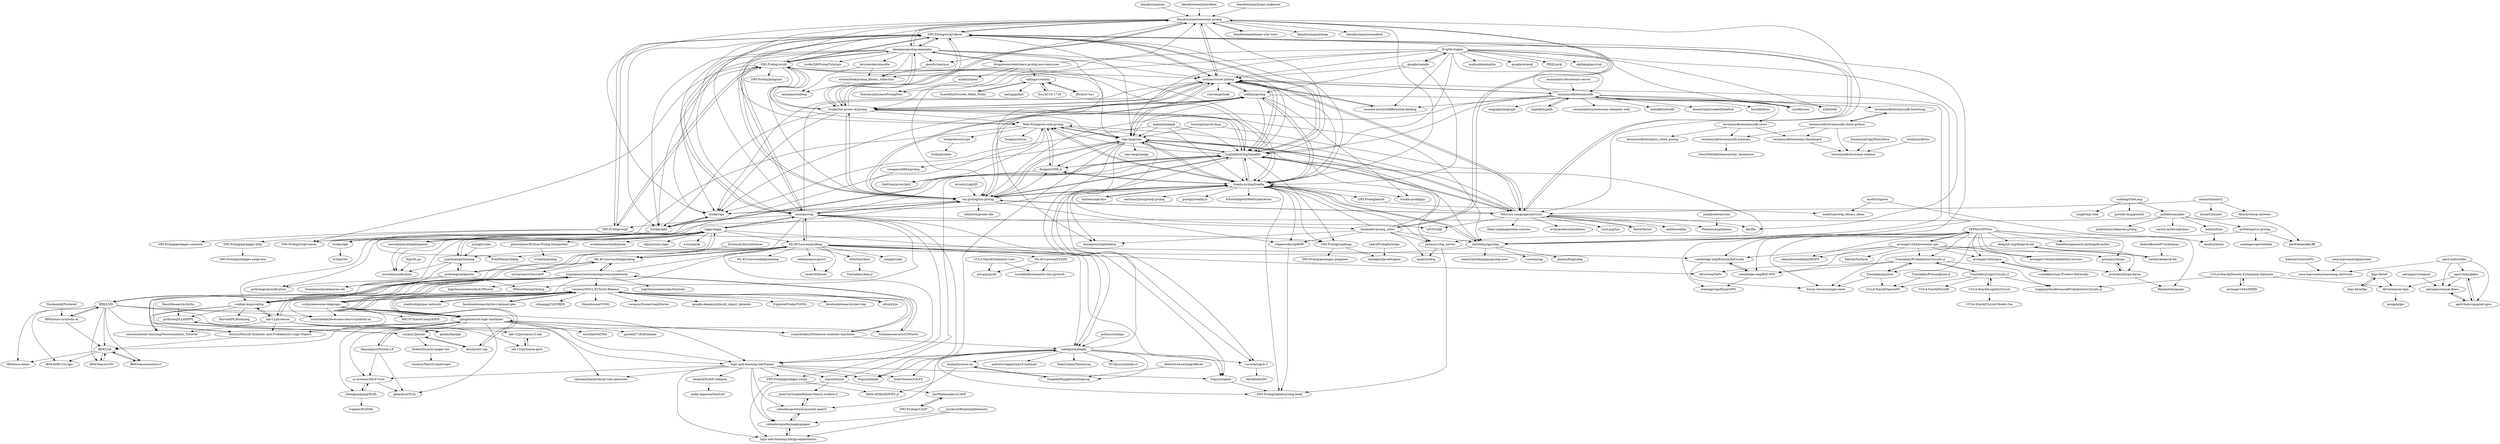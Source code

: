 digraph G {
"klaudiosinani/ao" -> "klaudiosinani/awesome-prolog" ["e"=1]
"jondgoodwin/cone" -> "PlasmaLang/plasma" ["e"=1]
"SWI-Prolog/swipl-devel" -> "SWI-Prolog/swish"
"SWI-Prolog/swipl-devel" -> "mthom/scryer-prolog"
"SWI-Prolog/swipl-devel" -> "SWI-Prolog/swipl"
"SWI-Prolog/swipl-devel" -> "triska/the-power-of-prolog"
"SWI-Prolog/swipl-devel" -> "LogtalkDotOrg/logtalk3"
"SWI-Prolog/swipl-devel" -> "ciao-lang/ciao"
"SWI-Prolog/swipl-devel" -> "triska/clpfd"
"SWI-Prolog/swipl-devel" -> "klaudiosinani/awesome-prolog"
"SWI-Prolog/swipl-devel" -> "tau-prolog/tau-prolog"
"SWI-Prolog/swipl-devel" -> "yuce/pyswip"
"SWI-Prolog/swipl-devel" -> "trealla-prolog/trealla"
"SWI-Prolog/swipl-devel" -> "Mercury-Language/mercury"
"SWI-Prolog/swipl-devel" -> "didoudiaz/gprolog"
"SWI-Prolog/swipl-devel" -> "triska/clpz"
"SWI-Prolog/swipl-devel" -> "Anniepoo/prolog-examples"
"terminusdb/terminusdb" -> "mthom/scryer-prolog"
"terminusdb/terminusdb" -> "oxigraph/oxigraph" ["e"=1]
"terminusdb/terminusdb" -> "terminusdb/terminusdb-store"
"terminusdb/terminusdb" -> "typedb/typedb" ["e"=1]
"terminusdb/terminusdb" -> "cozodb/cozo" ["e"=1]
"terminusdb/terminusdb" -> "semantalytics/awesome-semantic-web" ["e"=1]
"terminusdb/terminusdb" -> "xtdb/xtdb" ["e"=1]
"terminusdb/terminusdb" -> "SWI-Prolog/swipl-devel"
"terminusdb/terminusdb" -> "indradb/indradb" ["e"=1]
"terminusdb/terminusdb" -> "tau-prolog/tau-prolog"
"terminusdb/terminusdb" -> "vmware-archive/differential-datalog" ["e"=1]
"terminusdb/terminusdb" -> "AtomGraph/LinkedDataHub" ["e"=1]
"terminusdb/terminusdb" -> "terminusdb/terminusdb-bootstrap"
"terminusdb/terminusdb" -> "LogtalkDotOrg/logtalk3"
"terminusdb/terminusdb" -> "kuzudb/kuzu" ["e"=1]
"ellisk42/ec" -> "vacancy/NSCL-PyTorch-Release" ["e"=1]
"photonlines/Python-Prolog-Interpreter" -> "triska/lisprolog"
"tau-prolog/tau-prolog" -> "trealla-prolog/trealla"
"tau-prolog/tau-prolog" -> "mthom/scryer-prolog"
"tau-prolog/tau-prolog" -> "LogtalkDotOrg/logtalk3"
"tau-prolog/tau-prolog" -> "triska/the-power-of-prolog"
"tau-prolog/tau-prolog" -> "ciao-lang/ciao"
"tau-prolog/tau-prolog" -> "Web-Prolog/swi-web-prolog"
"tau-prolog/tau-prolog" -> "fnogatz/CHR.js"
"tau-prolog/tau-prolog" -> "ichiban/prolog"
"tau-prolog/tau-prolog" -> "SWI-Prolog/swipl-devel"
"tau-prolog/tau-prolog" -> "Mercury-Language/mercury"
"tau-prolog/tau-prolog" -> "yuce/pyswip"
"tau-prolog/tau-prolog" -> "toblotron/praxis-ide"
"tau-prolog/tau-prolog" -> "triska/clpz"
"tau-prolog/tau-prolog" -> "ridgeworks/clpBNR"
"vscosta/yap-6.3" -> "davidenitti/DC"
"factor/factor" -> "Mercury-Language/mercury" ["e"=1]
"logictensornetworks/logictensornetworks" -> "tommasocarraro/LTNtorch"
"logictensornetworks/logictensornetworks" -> "ML-KULeuven/deepproblog"
"logictensornetworks/logictensornetworks" -> "logictensornetworks/tutorials"
"logictensornetworks/logictensornetworks" -> "ccclyu/awesome-deeplogic"
"logictensornetworks/logictensornetworks" -> "google/neural-logic-machines"
"logictensornetworks/logictensornetworks" -> "lab-v2/pyreason"
"logictensornetworks/logictensornetworks" -> "traincheckai/awesome-neuro-symbolic-ai"
"logictensornetworks/logictensornetworks" -> "vacancy/NSCL-PyTorch-Release"
"logictensornetworks/logictensornetworks" -> "logictensornetworks/LTNtorch"
"logictensornetworks/logictensornetworks" -> "neurosymbolic-learning/Neurosymbolic_Tutorial"
"logictensornetworks/logictensornetworks" -> "IBM/LNN"
"logictensornetworks/logictensornetworks" -> "ML-KULeuven/problog"
"crazydonkey200/neural-symbolic-machines" -> "vacancy/NSCL-PyTorch-Release" ["e"=1]
"crazydonkey200/neural-symbolic-machines" -> "google/neural-logic-machines" ["e"=1]
"crazydonkey200/neural-symbolic-machines" -> "metagol/metagol" ["e"=1]
"vmware-archive/differential-datalog" -> "mthom/scryer-prolog" ["e"=1]
"vacancy/NSCL-PyTorch-Release" -> "kexinyi/ns-vqa" ["e"=1]
"vacancy/NSCL-PyTorch-Release" -> "google/neural-logic-machines"
"vacancy/NSCL-PyTorch-Release" -> "vacancy/Jacinle"
"vacancy/NSCL-PyTorch-Release" -> "ccclyu/awesome-deeplogic"
"vacancy/NSCL-PyTorch-Release" -> "stanfordnlp/mac-network" ["e"=1]
"vacancy/NSCL-PyTorch-Release" -> "crazydonkey200/neural-symbolic-machines" ["e"=1]
"vacancy/NSCL-PyTorch-Release" -> "facebookresearch/clevr-dataset-gen" ["e"=1]
"vacancy/NSCL-PyTorch-Release" -> "chuangg/CLEVRER" ["e"=1]
"vacancy/NSCL-PyTorch-Release" -> "Glaciohound/VCML"
"vacancy/NSCL-PyTorch-Release" -> "vacancy/SceneGraphParser" ["e"=1]
"vacancy/NSCL-PyTorch-Release" -> "google-deepmind/multi_object_datasets" ["e"=1]
"vacancy/NSCL-PyTorch-Release" -> "ExplorerFreda/VGNSL"
"vacancy/NSCL-PyTorch-Release" -> "facebookresearch/clevr-iep" ["e"=1]
"vacancy/NSCL-PyTorch-Release" -> "ellisk42/ec" ["e"=1]
"vacancy/NSCL-PyTorch-Release" -> "scallop-lang/scallop"
"jruizgit/rules" -> "pcarbonn/pyDatalog" ["e"=1]
"yuce/pyswip" -> "logic-and-learning-lab/Popper"
"yuce/pyswip" -> "MNoorFawi/pytholog"
"yuce/pyswip" -> "logpy/logpy"
"yuce/pyswip" -> "SWI-Prolog/swipl-devel"
"yuce/pyswip" -> "metagol/metagol"
"yuce/pyswip" -> "tau-prolog/tau-prolog"
"yuce/pyswip" -> "friguzzi/aleph"
"yuce/pyswip" -> "ML-KULeuven/problog"
"yuce/pyswip" -> "SWI-Prolog/packages-swipy"
"yuce/pyswip" -> "LogtalkDotOrg/logtalk3"
"yuce/pyswip" -> "mthom/scryer-prolog"
"yuce/pyswip" -> "klaudiosinani/awesome-prolog"
"yuce/pyswip" -> "SWI-Prolog/swish"
"yuce/pyswip" -> "SWI-Prolog/swipl"
"yuce/pyswip" -> "dtonhofer/prolog_notes"
"mcsoto/LogicJS" -> "tau-prolog/tau-prolog" ["e"=1]
"stassa/louise" -> "JanWielemaker/sCASP"
"stassa/louise" -> "JeanChristopheRohner/theory-toolbox-2"
"stassa/louise" -> "celinehocquette/magicpopper"
"SWI-Prolog/swipl" -> "SWI-Prolog/swipl-devel"
"SWI-Prolog/swipl" -> "SWI-Prolog/swish"
"SWI-Prolog/swipl" -> "SWI-Prolog/packages-http"
"SWI-Prolog/swipl" -> "SWI-Prolog/packages-semweb"
"SWI-Prolog/swipl" -> "SWI-Prolog/roadmap"
"stanfordnlp/mac-network" -> "vacancy/NSCL-PyTorch-Release" ["e"=1]
"mrocklin/multipledispatch" -> "mrocklin/unification" ["e"=1]
"mrocklin/multipledispatch" -> "logpy/logpy" ["e"=1]
"klaudiosinani/moviebox" -> "klaudiosinani/awesome-prolog" ["e"=1]
"pythological/kanren" -> "pythological/unification"
"pythological/kanren" -> "logpy/logpy"
"pythological/kanren" -> "brandonwillard/kanren-old"
"pythological/kanren" -> "pcarbonn/pyDatalog"
"pythological/kanren" -> "MNoorFawi/pytholog"
"gooofy/zamia-ai" -> "wouterbeek/prolog_library_collection"
"klaudiosinani/awesome-prolog" -> "triska/the-power-of-prolog"
"klaudiosinani/awesome-prolog" -> "gooofy/zamia-ai"
"klaudiosinani/awesome-prolog" -> "dtonhofer/prolog_notes"
"klaudiosinani/awesome-prolog" -> "triska/clpz"
"klaudiosinani/awesome-prolog" -> "mthom/scryer-prolog"
"klaudiosinani/awesome-prolog" -> "Anniepoo/prolog-examples"
"klaudiosinani/awesome-prolog" -> "klaudiosinani/hyper-star-wars" ["e"=1]
"klaudiosinani/awesome-prolog" -> "trealla-prolog/trealla"
"klaudiosinani/awesome-prolog" -> "SWI-Prolog/swipl-devel"
"klaudiosinani/awesome-prolog" -> "Web-Prolog/swi-web-prolog"
"klaudiosinani/awesome-prolog" -> "LogtalkDotOrg/logtalk3"
"klaudiosinani/awesome-prolog" -> "klaudiosinani/mheap" ["e"=1]
"klaudiosinani/awesome-prolog" -> "Mercury-Language/mercury"
"klaudiosinani/awesome-prolog" -> "klaudiosinani/oceandock" ["e"=1]
"kexinyi/ns-vqa" -> "vacancy/NSCL-PyTorch-Release" ["e"=1]
"kexinyi/ns-vqa" -> "vacancy/Jacinle" ["e"=1]
"ML-KULeuven/problog" -> "ML-KULeuven/deepproblog"
"ML-KULeuven/problog" -> "ML-KULeuven/PySDD"
"ML-KULeuven/problog" -> "sebdumancic/pylo2"
"ML-KULeuven/problog" -> "neuppl/rsdd"
"ML-KULeuven/problog" -> "SHoltzen/dice"
"ML-KULeuven/problog" -> "AlCorreia/GeFs"
"ML-KULeuven/problog" -> "logic-and-learning-lab/Popper"
"ML-KULeuven/problog" -> "friguzzi/cplint"
"ML-KULeuven/problog" -> "yuce/pyswip"
"ML-KULeuven/problog" -> "scallop-lang/scallop"
"ML-KULeuven/problog" -> "metagol/metagol"
"ML-KULeuven/problog" -> "laudv/bitboost"
"ML-KULeuven/problog" -> "ML-KULeuven/deepstochlog"
"ML-KULeuven/problog" -> "cambridge-mlg/EinsumNetworks"
"ML-KULeuven/problog" -> "pcarbonn/pyDatalog"
"SPFlow/SPFlow" -> "arranger1044/awesome-spn"
"SPFlow/SPFlow" -> "cambridge-mlg/RAT-SPN"
"SPFlow/SPFlow" -> "cambridge-mlg/EinsumNetworks"
"SPFlow/SPFlow" -> "pronobis/libspn"
"SPFlow/SPFlow" -> "pronobis/libspn-keras"
"SPFlow/SPFlow" -> "braun-steven/simple-einet"
"SPFlow/SPFlow" -> "alejandromolinaml/MSPN"
"SPFlow/SPFlow" -> "deeprob-org/deeprob-kit"
"SPFlow/SPFlow" -> "RenatoGeh/gospn"
"SPFlow/SPFlow" -> "Tractables/ProbabilisticCircuits.jl"
"SPFlow/SPFlow" -> "DataManagementLab/deepdb-public" ["e"=1]
"SPFlow/SPFlow" -> "ermongroup/HyperSPN"
"SPFlow/SPFlow" -> "Tractables/pyjuice"
"SPFlow/SPFlow" -> "arranger1044/spyn"
"SPFlow/SPFlow" -> "arranger1044/probabilistic-circuits"
"hakank/hakank" -> "triska/clpz" ["e"=1]
"hakank/hakank" -> "LogtalkDotOrg/logtalk3" ["e"=1]
"hakank/hakank" -> "trealla-prolog/trealla" ["e"=1]
"hakank/hakank" -> "ciao-lang/ciao" ["e"=1]
"arthwang/vsc-prolog" -> "jamesnvc/lsp_server"
"arthwang/vsc-prolog" -> "sandogeorge/webtalk"
"arthwang/vsc-prolog" -> "JanWielemaker/ffi"
"ridgeworks/clpBNR" -> "SWI-Prolog/tabled-prolog-book"
"jamesnvc/lsp_server" -> "mndrix/edcg"
"jamesnvc/lsp_server" -> "SWI-Prolog/tabled-prolog-book"
"google/neural-logic-machines" -> "vacancy/NSCL-PyTorch-Release"
"google/neural-logic-machines" -> "ZhengyaoJiang/NLRL"
"google/neural-logic-machines" -> "ai-systems/DILP-Core"
"google/neural-logic-machines" -> "fanyangxyz/Neural-LP" ["e"=1]
"google/neural-logic-machines" -> "IBM/LOA"
"google/neural-logic-machines" -> "vacancy/Jacinle"
"google/neural-logic-machines" -> "crazydonkey200/neural-symbolic-machines" ["e"=1]
"google/neural-logic-machines" -> "claireaoi/hierarchical-rule-induction"
"google/neural-logic-machines" -> "logic-and-learning-lab/Popper"
"google/neural-logic-machines" -> "gblackout/NLIL"
"google/neural-logic-machines" -> "locuslab/SATNet" ["e"=1]
"google/neural-logic-machines" -> "guicho271828/latplan" ["e"=1]
"google/neural-logic-machines" -> "logictensornetworks/logictensornetworks"
"ai-systems/DILP-Core" -> "ZhengyaoJiang/NLRL"
"ai-systems/DILP-Core" -> "gblackout/NLIL"
"ZhengyaoJiang/NLRL" -> "ai-systems/DILP-Core"
"ZhengyaoJiang/NLRL" -> "ivegner/PyDSRL"
"eyereasoner/eye" -> "trealla-prolog/trealla" ["e"=1]
"sasagawa888/nprolog" -> "FredMesnard/lptp"
"fanyangxyz/Neural-LP" -> "gblackout/NLIL" ["e"=1]
"fanyangxyz/Neural-LP" -> "ai-systems/DILP-Core" ["e"=1]
"fanyangxyz/Neural-LP" -> "google/neural-logic-machines" ["e"=1]
"vacancy/Jacinle" -> "vacancy/NSCL-PyTorch-Release"
"vacancy/Jacinle" -> "kexinyi/ns-vqa" ["e"=1]
"vacancy/Jacinle" -> "KiddoZhu/auto-paper-list"
"terminusdb/terminusdb-store" -> "terminusdb/terminus_store_prolog"
"terminusdb/terminusdb-store" -> "terminusdb/terminusdb-tutorials"
"terminusdb/terminusdb-store" -> "terminusdb/terminus-dashboard"
"cambridge-mlg/RAT-SPN" -> "cambridge-mlg/EinsumNetworks"
"cambridge-mlg/RAT-SPN" -> "ermongroup/HyperSPN"
"SWI-Prolog/packages-http" -> "SWI-Prolog/packages-swipl-win"
"frcs/4C16-1718" -> "nating/cs-exams"
"Web-Prolog/swi-web-prolog" -> "fnogatz/CHR.js"
"Web-Prolog/swi-web-prolog" -> "thetrime/proscript2"
"Web-Prolog/swi-web-prolog" -> "SWI-Prolog/swipl-wasm"
"Web-Prolog/swi-web-prolog" -> "trealla-prolog/trealla"
"Web-Prolog/swi-web-prolog" -> "jamesnvc/lsp_server"
"Web-Prolog/swi-web-prolog" -> "triska/letswicrypt"
"Web-Prolog/swi-web-prolog" -> "fnogatz/swivm"
"Web-Prolog/swi-web-prolog" -> "ciao-lang/ciao"
"ML-KULeuven/PySDD" -> "lucadiliello/semantic-loss-pytorch"
"ML-KULeuven/PySDD" -> "art-ai/pypsdd"
"UCLA-StarAI/Semantic-Loss" -> "lucadiliello/semantic-loss-pytorch"
"UCLA-StarAI/Semantic-Loss" -> "art-ai/pypsdd"
"UCLA-StarAI/LogisticCircuit" -> "Tractables/LogicCircuits.jl"
"UCLA-StarAI/LogisticCircuit" -> "UCLA-StarAI/Circuit-Model-Zoo"
"SWI-Prolog/bench" -> "mndrix/prolog_library_ideas"
"terminusdb/terminus-dashboard" -> "terminusdb/terminus-schema"
"sftcd/cs7ns1" -> "nating/cs-exams"
"ccclyu/awesome-deeplogic" -> "vacancy/NSCL-PyTorch-Release"
"ccclyu/awesome-deeplogic" -> "logictensornetworks/logictensornetworks"
"ccclyu/awesome-deeplogic" -> "traincheckai/awesome-neuro-symbolic-ai"
"ccclyu/awesome-deeplogic" -> "thuwzy/Neural-Symbolic-and-Probabilistic-Logic-Papers"
"ccclyu/awesome-deeplogic" -> "google/neural-logic-machines"
"ccclyu/awesome-deeplogic" -> "HKUST-KnowComp/ASER" ["e"=1]
"atomicdata-dev/atomic-server" -> "terminusdb/terminusdb" ["e"=1]
"sebdumancic/pylo2" -> "laudv/bitboost"
"dtonhofer/prolog_notes" -> "trealla-prolog/trealla"
"dtonhofer/prolog_notes" -> "ridgeworks/clpBNR"
"dtonhofer/prolog_notes" -> "jamesnvc/lsp_server"
"dtonhofer/prolog_notes" -> "klaudiosinani/awesome-prolog"
"dtonhofer/prolog_notes" -> "didoudiaz/gprolog"
"dtonhofer/prolog_notes" -> "Anniepoo/swiplwebtut"
"dtonhofer/prolog_notes" -> "LogtalkDotOrg/logtalk3"
"dtonhofer/prolog_notes" -> "mndrix/edcg"
"vseledkin/Sum-Product-Networks" -> "arranger1044/spyn"
"joschout/RelationalDatasets" -> "logic-and-learning-lab/ilp-experiments"
"joschout/RelationalDatasets" -> "celinehocquette/magicpopper"
"trealla-prolog/trealla" -> "didoudiaz/gprolog"
"trealla-prolog/trealla" -> "ridgeworks/clpBNR"
"trealla-prolog/trealla" -> "aarroyoc/postgresql-prolog"
"trealla-prolog/trealla" -> "SWI-Prolog/bench"
"trealla-prolog/trealla" -> "fnogatz/CHR.js"
"trealla-prolog/trealla" -> "trealla-prolog/trealla"
"trealla-prolog/trealla" -> "SWI-Prolog/tabled-prolog-book"
"trealla-prolog/trealla" -> "eyereasoner/eye" ["e"=1]
"trealla-prolog/trealla" -> "SWI-Prolog/roadmap"
"friguzzi/cplint" -> "SWI-Prolog/tabled-prolog-book"
"mozart/mozart2" -> "mozart/mozart"
"mozart/mozart2" -> "Mercury-Language/mercury"
"mozart/mozart2" -> "Altech/ctmcp-answers"
"mndrix/spawn" -> "mndrix/miser"
"mndrix/spawn" -> "mndrix/prolog_library_ideas"
"SWI-Prolog/swish" -> "SWI-Prolog/swipl-devel"
"SWI-Prolog/swish" -> "Anniepoo/prolog-examples"
"SWI-Prolog/swish" -> "SWI-Prolog/swipl"
"SWI-Prolog/swish" -> "triska/clpfd"
"SWI-Prolog/swish" -> "ciao-lang/ciao"
"SWI-Prolog/swish" -> "LogtalkDotOrg/logtalk3"
"SWI-Prolog/swish" -> "SWI-Prolog/swipl-wasm"
"SWI-Prolog/swish" -> "triska/the-power-of-prolog"
"SWI-Prolog/swish" -> "SWI-Prolog/pengines"
"SWI-Prolog/swish" -> "mthom/scryer-prolog"
"SWI-Prolog/swish" -> "Web-Prolog/swi-web-prolog"
"SWI-Prolog/swish" -> "yuce/pyswip"
"SWI-Prolog/swish" -> "klaudiosinani/awesome-prolog"
"SWI-Prolog/swish" -> "trealla-prolog/trealla"
"SWI-Prolog/swish" -> "tau-prolog/tau-prolog"
"haldai/Jurassic.pl" -> "StephenMuggleton/DeepLog"
"haldai/Jurassic.pl" -> "Herb-AI/HerbSWIPL.jl"
"SHoltzen/dice" -> "Tractables/Alea.jl"
"IBM/commonsense-rl" -> "IBM/LOA" ["e"=1]
"pronobis/libspn-keras" -> "pronobis/libspn"
"pronobis/libspn-keras" -> "RenatoGeh/gospn"
"terminusdb/terminusdb-bootstrap" -> "terminusdb/terminusdb-client-python"
"terminusdb/terminusdb-client-python" -> "terminusdb/terminus-schema"
"terminusdb/terminusdb-client-python" -> "terminusdb/terminus-dashboard"
"terminusdb/terminusdb-client-python" -> "terminusdb/terminusdb-tutorials"
"terminusdb/terminusdb-client-python" -> "terminusdb/terminusdb-bootstrap"
"Tractables/LogicCircuits.jl" -> "Tractables/ProbabilisticCircuits.jl"
"Tractables/LogicCircuits.jl" -> "UCLA-StarAI/SparsePC"
"Tractables/LogicCircuits.jl" -> "UCLA-StarAI/LogisticCircuit"
"Tractables/LogicCircuits.jl" -> "trappmartin/AdvancedProbabilisticCircuits.jl"
"Tractables/LogicCircuits.jl" -> "UCLA-StarAI/Forclift"
"terminusdb/terminusdb-tutorials" -> "GavinMendelGleason/why_terminusx"
"triska/clpb" -> "triska/rits"
"cambridge-mlg/EinsumNetworks" -> "braun-steven/simple-einet"
"cambridge-mlg/EinsumNetworks" -> "cambridge-mlg/RAT-SPN"
"LearnPrologNow/lpn" -> "Anniepoo/JavaPengine"
"Tractables/ProbabilisticCircuits.jl" -> "Tractables/LogicCircuits.jl"
"Tractables/ProbabilisticCircuits.jl" -> "Tractables/pyjuice"
"Tractables/ProbabilisticCircuits.jl" -> "cambridge-mlg/RAT-SPN"
"Tractables/ProbabilisticCircuits.jl" -> "trappmartin/AdvancedProbabilisticCircuits.jl"
"Tractables/ProbabilisticCircuits.jl" -> "AlCorreia/GeFs"
"mrkkrp/lpnes" -> "tboronczyk/LearnPrologNow"
"loreloc/deeprob-kit" -> "deeprob-org/deeprob-kit"
"KiddoZhu/auto-paper-list" -> "vacancy/NaiveCompGraph"
"NucleoidAI/Nucleoid" -> "IBM/neuro-symbolic-ai" ["e"=1]
"ichiban/prolog" -> "trealla-prolog/trealla"
"ichiban/prolog" -> "tau-prolog/tau-prolog"
"ichiban/prolog" -> "mthom/scryer-prolog"
"ichiban/prolog" -> "triska/the-power-of-prolog"
"ichiban/prolog" -> "trealla-prolog/go"
"ichiban/prolog" -> "LogtalkDotOrg/logtalk3"
"ichiban/prolog" -> "didoudiaz/gprolog"
"ichiban/prolog" -> "triska/clpz"
"ichiban/prolog" -> "ciao-lang/ciao"
"logic-and-learning-lab/Popper" -> "metagol/metagol"
"logic-and-learning-lab/Popper" -> "friguzzi/aleph"
"logic-and-learning-lab/Popper" -> "celinehocquette/magicpopper"
"logic-and-learning-lab/Popper" -> "logic-and-learning-lab/ilp-experiments"
"logic-and-learning-lab/Popper" -> "stassa/louise"
"logic-and-learning-lab/Popper" -> "SWI-Prolog/packages-swipy"
"logic-and-learning-lab/Popper" -> "celinehocquette/numsynth-aaai23"
"logic-and-learning-lab/Popper" -> "JoseCSantos/GILPS"
"logic-and-learning-lab/Popper" -> "ilaspltd/ILASP-releases"
"logic-and-learning-lab/Popper" -> "friguzzi/cplint"
"logic-and-learning-lab/Popper" -> "ai-systems/DILP-Core"
"logic-and-learning-lab/Popper" -> "claireaoi/hierarchical-rule-induction"
"EvgSkv/logica" -> "mthom/scryer-prolog"
"EvgSkv/logica" -> "vmware-archive/differential-datalog" ["e"=1]
"EvgSkv/logica" -> "google/mangle" ["e"=1]
"EvgSkv/logica" -> "malloydata/malloy" ["e"=1]
"EvgSkv/logica" -> "cozodb/cozo" ["e"=1]
"EvgSkv/logica" -> "tau-prolog/tau-prolog"
"EvgSkv/logica" -> "LogtalkDotOrg/logtalk3"
"EvgSkv/logica" -> "google/zetasql" ["e"=1]
"EvgSkv/logica" -> "ciao-lang/ciao"
"EvgSkv/logica" -> "xtdb/xtdb" ["e"=1]
"EvgSkv/logica" -> "terminusdb/terminusdb"
"EvgSkv/logica" -> "PRQL/prql" ["e"=1]
"EvgSkv/logica" -> "flix/flix" ["e"=1]
"EvgSkv/logica" -> "ekzhang/percival" ["e"=1]
"EvgSkv/logica" -> "triska/the-power-of-prolog"
"fnogatz/CHR.js" -> "thetrime/proscript2"
"fnogatz/CHR.js" -> "Web-Prolog/swi-web-prolog"
"fnogatz/CHR.js" -> "trealla-prolog/trealla"
"arranger1044/spyn" -> "vseledkin/Sum-Product-Networks"
"thuwzy/Neural-Symbolic-and-Probabilistic-Logic-Papers" -> "IBM/LOA"
"didoudiaz/gprolog" -> "trealla-prolog/trealla"
"didoudiaz/gprolog" -> "vscosta/yap"
"didoudiaz/gprolog" -> "FredMesnard/lptp"
"didoudiaz/gprolog" -> "ptarau/binprolog"
"didoudiaz/gprolog" -> "emacstheviking/gnuprolog-json"
"JanWielemaker/sCASP" -> "SWI-Prolog/sCASP"
"JeanChristopheRohner/theory-toolbox-2" -> "celinehocquette/numsynth-aaai23"
"ML-KULeuven/deepproblog" -> "ML-KULeuven/problog"
"ML-KULeuven/deepproblog" -> "scallop-lang/scallop"
"ML-KULeuven/deepproblog" -> "logictensornetworks/logictensornetworks"
"ML-KULeuven/deepproblog" -> "azreasoners/NeurASP"
"IBM/LOA" -> "IBM/TensorLNN"
"IBM/LOA" -> "IBM/commonsense-rl" ["e"=1]
"IBM/LOA" -> "IBM/nesa-demo"
"IBM/LOA" -> "IBM/AMR-CSLogic"
"adrianjav/rotograd" -> "adrianjav/causal-flows" ["e"=1]
"ilaspltd/ILASP-releases" -> "spike-imperial/FastLAS"
"EmmanuelOga/NeonTetra" -> "terminusdb/terminus-schema"
"terminusdb/tus" -> "terminusdb/terminus-schema"
"ciao-lang/ciao" -> "LogtalkDotOrg/logtalk3"
"ciao-lang/ciao" -> "trealla-prolog/trealla"
"ciao-lang/ciao" -> "fnogatz/CHR.js"
"ciao-lang/ciao" -> "didoudiaz/gprolog"
"ciao-lang/ciao" -> "Web-Prolog/swi-web-prolog"
"ciao-lang/ciao" -> "sasagawa888/nprolog"
"ciao-lang/ciao" -> "LPCIC/elpi" ["e"=1]
"ciao-lang/ciao" -> "friguzzi/cplint"
"ciao-lang/ciao" -> "Mercury-Language/mercury"
"ciao-lang/ciao" -> "tau-prolog/tau-prolog"
"ciao-lang/ciao" -> "vscosta/yap-6.3"
"ciao-lang/ciao" -> "ciao-lang/ciaopp"
"ciao-lang/ciao" -> "mthom/scryer-prolog"
"ciao-lang/ciao" -> "SWI-Prolog/tabled-prolog-book"
"triska/clpfd" -> "triska/clpz"
"triska/clpfd" -> "SWI-Prolog/swipl-wasm"
"triska/clpfd" -> "LogtalkDotOrg/logtalk3"
"triska/clpfd" -> "triska/clpb"
"IBM/LNN" -> "IBM/neuro-symbolic-ai"
"IBM/LNN" -> "IBM/LOA"
"IBM/LNN" -> "logic-and-learning-lab/Popper"
"IBM/LNN" -> "traincheckai/awesome-neuro-symbolic-ai"
"IBM/LNN" -> "thuwzy/Neural-Symbolic-and-Probabilistic-Logic-Papers"
"IBM/LNN" -> "google/neural-logic-machines"
"IBM/LNN" -> "IBM/nesa-demo"
"IBM/LNN" -> "IBM/AMR-CSLogic"
"IBM/LNN" -> "IBM/TensorLNN"
"IBM/LNN" -> "IBM/commonsense-rl" ["e"=1]
"IBM/LNN" -> "logictensornetworks/logictensornetworks"
"jarble/transpiler" -> "mndrix/func"
"jarble/transpiler" -> "JanWielemaker/ffi"
"jarble/transpiler" -> "mndrix/microkanren-prolog"
"jarble/transpiler" -> "SWI-Prolog/swipl-wasm"
"jarble/transpiler" -> "arthwang/vsc-prolog"
"jarble/transpiler" -> "soywiz-archive/jtransc" ["e"=1]
"pcarbonn/pyDatalog" -> "pythological/kanren"
"pcarbonn/pyDatalog" -> "brandonwillard/kanren-old"
"pcarbonn/pyDatalog" -> "logpy/logpy"
"pcarbonn/pyDatalog" -> "mrocklin/unification"
"metagol/metagol" -> "logic-and-learning-lab/Popper"
"metagol/metagol" -> "friguzzi/aleph"
"metagol/metagol" -> "haldai/Jurassic.pl"
"metagol/metagol" -> "andrewcropper/mlj18-metaopt"
"metagol/metagol" -> "friguzzi/cplint"
"metagol/metagol" -> "JoseCSantos/GILPS"
"metagol/metagol" -> "trealla-prolog/trealla"
"metagol/metagol" -> "TeamCohen/TensorLog" ["e"=1]
"metagol/metagol" -> "celinehocquette/numsynth-aaai23"
"metagol/metagol" -> "vscosta/yap-6.3"
"metagol/metagol" -> "StephenMuggleton/DeepLog"
"metagol/metagol" -> "921kiyo/symbolic-rl"
"dragonwasrobot/learn-prolog-now-exercises" -> "mrkkrp/lpnes"
"dragonwasrobot/learn-prolog-now-exercises" -> "Anniepoo/prolog-examples"
"dragonwasrobot/learn-prolog-now-exercises" -> "tboronczyk/LearnPrologNow"
"dragonwasrobot/learn-prolog-now-exercises" -> "nating/cs-exams"
"dragonwasrobot/learn-prolog-now-exercises" -> "klaudiosinani/awesome-prolog"
"dragonwasrobot/learn-prolog-now-exercises" -> "wouterbeek/prolog_library_collection"
"tommasocarraro/LTNtorch" -> "logictensornetworks/logictensornetworks"
"AbductiveLearning/ABLkit" -> "StephenMuggleton/DeepLog" ["e"=1]
"deeprob-org/deeprob-kit" -> "loreloc/deeprob-kit"
"deeprob-org/deeprob-kit" -> "braun-steven/simple-einet"
"pronobis/libspn" -> "pronobis/libspn-keras"
"arranger1044/DEBD" -> "UCLA-StarAI/Density-Estimation-Datasets"
"IBM/neuro-symbolic-ai" -> "IBM/LOA"
"IBM/neuro-symbolic-ai" -> "IBM/LNN"
"SWI-Prolog/roadmap" -> "SWI-Prolog/packages-pengines"
"SWI-Prolog/roadmap" -> "Anniepoo/JavaPengine"
"logic-and-learning-lab/ilp-experiments" -> "celinehocquette/magicpopper"
"Scarlehh/Discrete_Math_Notes" -> "nating/cs-exams"
"IBM/TensorLNN" -> "IBM/LOA"
"Tractables/PressedJuice.jl" -> "UCLA-StarAI/SparsePC"
"cozodb/cozo" -> "terminusdb/terminusdb" ["e"=1]
"scallop-lang/scallop" -> "ML-KULeuven/deepproblog"
"scallop-lang/scallop" -> "lab-v2/pyreason"
"scallop-lang/scallop" -> "HarvardPL/formulog" ["e"=1]
"scallop-lang/scallop" -> "probcomp/LLaMPPL"
"scallop-lang/scallop" -> "thuwzy/Neural-Symbolic-and-Probabilistic-Logic-Papers"
"scallop-lang/scallop" -> "neurosymbolic-learning/Neurosymbolic_Tutorial"
"LogtalkDotOrg/logtalk3" -> "ciao-lang/ciao"
"LogtalkDotOrg/logtalk3" -> "trealla-prolog/trealla"
"LogtalkDotOrg/logtalk3" -> "didoudiaz/gprolog"
"LogtalkDotOrg/logtalk3" -> "tau-prolog/tau-prolog"
"LogtalkDotOrg/logtalk3" -> "SWI-Prolog/swipl-devel"
"LogtalkDotOrg/logtalk3" -> "SWI-Prolog/roadmap"
"LogtalkDotOrg/logtalk3" -> "mthom/scryer-prolog"
"LogtalkDotOrg/logtalk3" -> "triska/clpfd"
"LogtalkDotOrg/logtalk3" -> "vscosta/yap-6.3"
"LogtalkDotOrg/logtalk3" -> "Web-Prolog/swi-web-prolog"
"LogtalkDotOrg/logtalk3" -> "Mercury-Language/mercury"
"LogtalkDotOrg/logtalk3" -> "fnogatz/CHR.js"
"LogtalkDotOrg/logtalk3" -> "triska/the-power-of-prolog"
"LogtalkDotOrg/logtalk3" -> "stassa/louise"
"triska/clpz" -> "triska/clpfd"
"triska/clpz" -> "trealla-prolog/trealla"
"triska/clpz" -> "triska/clpb"
"ExtensityAI/symbolicai" -> "ML-KULeuven/deepproblog" ["e"=1]
"potassco/clingo" -> "metagol/metagol" ["e"=1]
"google/mangle" -> "EvgSkv/logica" ["e"=1]
"google/mangle" -> "mthom/scryer-prolog" ["e"=1]
"google/mangle" -> "ichiban/prolog" ["e"=1]
"google/mangle" -> "trealla-prolog/trealla" ["e"=1]
"trealla-prolog/trealla" -> "ciao-lang/ciao"
"trealla-prolog/trealla" -> "trealla-prolog/go"
"trealla-prolog/trealla" -> "LogtalkDotOrg/logtalk3"
"trealla-prolog/trealla" -> "guregu/trealla-js"
"trealla-prolog/trealla" -> "jamesnvc/lsp_server"
"trealla-prolog/trealla" -> "KNowledgeOnWebScale/retina"
"trealla-prolog/trealla" -> "Web-Prolog/swi-web-prolog"
"trealla-prolog/trealla" -> "tau-prolog/tau-prolog"
"trealla-prolog/trealla" -> "ichiban/prolog"
"trealla-prolog/trealla" -> "Anniepoo/swiplwebtut"
"lab-v2/pyreason" -> "lab-v2/pyreason-gym"
"lab-v2/pyreason" -> "scallop-lang/scallop"
"lab-v2/pyreason" -> "thuwzy/Neural-Symbolic-and-Probabilistic-Logic-Papers"
"lab-v2/pyreason" -> "lab-v2/pyreason-rl-sim"
"lab-v2/pyreason" -> "tommasocarraro/LTNtorch"
"lab-v2/pyreason" -> "neurosymbolic-learning/Neurosymbolic_Tutorial"
"lab-v2/pyreason" -> "logictensornetworks/logictensornetworks"
"ema-marconato/glancenet" -> "ema-marconato/reasoning-shortcuts"
"StephenMuggleton/DeepLog" -> "haldai/Jurassic.pl"
"celinehocquette/numsynth-aaai23" -> "JeanChristopheRohner/theory-toolbox-2"
"celinehocquette/numsynth-aaai23" -> "celinehocquette/magicpopper"
"BasisResearch/chirho" -> "probcomp/LLaMPPL" ["e"=1]
"triska/letswicrypt" -> "triska/proloxy"
"fnpy/fn.py" -> "mrocklin/unification" ["e"=1]
"AlCorreia/cm-tpm" -> "gengala/pic"
"bips-hb/arf" -> "AlCorreia/cm-tpm"
"bips-hb/arf" -> "bips-hb/arfpy"
"SWI-Prolog/sCASP" -> "JanWielemaker/sCASP"
"celinehocquette/magicpopper" -> "celinehocquette/numsynth-aaai23"
"celinehocquette/magicpopper" -> "logic-and-learning-lab/ilp-experiments"
"KareemYousrii/SPL" -> "ema-marconato/reasoning-shortcuts"
"Anniepoo/prolog-examples" -> "SWI-Prolog/swish"
"Anniepoo/prolog-examples" -> "triska/the-power-of-prolog"
"Anniepoo/prolog-examples" -> "dragonwasrobot/learn-prolog-now-exercises"
"Anniepoo/prolog-examples" -> "klaudiosinani/awesome-prolog"
"Anniepoo/prolog-examples" -> "jcoder58/PrologTutorials"
"Anniepoo/prolog-examples" -> "gooofy/zamia-ai"
"Anniepoo/prolog-examples" -> "LogtalkDotOrg/logtalk3"
"Anniepoo/prolog-examples" -> "wouterbeek/prolog_library_collection"
"Anniepoo/prolog-examples" -> "SWI-Prolog/swipl-devel"
"Anniepoo/prolog-examples" -> "mthom/scryer-prolog"
"Anniepoo/prolog-examples" -> "yuce/pyswip"
"Anniepoo/prolog-examples" -> "larsyencken/marelle"
"Anniepoo/prolog-examples" -> "triska/clpfd"
"Anniepoo/prolog-examples" -> "Anniepoo/swiplwebtut"
"Anniepoo/prolog-examples" -> "triska/clpz"
"typedb/typedb" -> "terminusdb/terminusdb" ["e"=1]
"arranger1044/awesome-spn" -> "SPFlow/SPFlow"
"arranger1044/awesome-spn" -> "arranger1044/spyn"
"arranger1044/awesome-spn" -> "cambridge-mlg/RAT-SPN"
"arranger1044/awesome-spn" -> "pronobis/libspn"
"arranger1044/awesome-spn" -> "arranger1044/probabilistic-circuits"
"arranger1044/awesome-spn" -> "alejandromolinaml/MSPN"
"arranger1044/awesome-spn" -> "pronobis/libspn-keras"
"arranger1044/awesome-spn" -> "cambridge-mlg/EinsumNetworks"
"arranger1044/awesome-spn" -> "Tractables/ProbabilisticCircuits.jl"
"arranger1044/awesome-spn" -> "KalraA/Tachyon"
"probcomp/LLaMPPL" -> "genlm/llamppl"
"genlm/llamppl" -> "probcomp/LLaMPPL"
"april-tools/cirkit" -> "adrianjav/causal-flows"
"april-tools/cirkit" -> "april-tools/gekcs"
"april-tools/cirkit" -> "april-tools/squared-npcs"
"april-tools/cirkit" -> "ema-marconato/reasoning-shortcuts"
"brownplt/pyret-lang" -> "Mercury-Language/mercury" ["e"=1]
"brownplt/pyret-lang" -> "ciao-lang/ciao" ["e"=1]
"lab-v2/pyreason-gym" -> "lab-v2/pyreason-rl-sim"
"lab-v2/pyreason-rl-sim" -> "lab-v2/pyreason-gym"
"Tractables/pyjuice" -> "Tractables/ProbabilisticCircuits.jl"
"Tractables/pyjuice" -> "braun-steven/simple-einet"
"Tractables/pyjuice" -> "UCLA-StarAI/SparsePC"
"april-tools/gekcs" -> "april-tools/squared-npcs"
"april-tools/gekcs" -> "AlCorreia/cm-tpm"
"april-tools/gekcs" -> "adrianjav/causal-flows"
"april-tools/squared-npcs" -> "april-tools/gekcs"
"april-tools/squared-npcs" -> "adrianjav/causal-flows"
"SWI-Prolog/packages-swipy" -> "logic-and-learning-lab/ilp-experiments"
"SWI-Prolog/packages-swipy" -> "Herb-AI/HerbSWIPL.jl"
"bips-hb/arfpy" -> "bips-hb/arf"
"mthom/scryer-prolog" -> "triska/the-power-of-prolog"
"mthom/scryer-prolog" -> "SWI-Prolog/swipl-devel"
"mthom/scryer-prolog" -> "tau-prolog/tau-prolog"
"mthom/scryer-prolog" -> "LogtalkDotOrg/logtalk3"
"mthom/scryer-prolog" -> "Mercury-Language/mercury"
"mthom/scryer-prolog" -> "trealla-prolog/trealla"
"mthom/scryer-prolog" -> "ciao-lang/ciao"
"mthom/scryer-prolog" -> "klaudiosinani/awesome-prolog"
"mthom/scryer-prolog" -> "vmware-archive/differential-datalog" ["e"=1]
"mthom/scryer-prolog" -> "rust-lang/chalk" ["e"=1]
"mthom/scryer-prolog" -> "ichiban/prolog"
"mthom/scryer-prolog" -> "terminusdb/terminusdb"
"mthom/scryer-prolog" -> "didoudiaz/gprolog"
"mthom/scryer-prolog" -> "triska/clpz"
"AndreaBasile97/Scholarpy" -> "loreloc/deeprob-kit"
"logpy/logpy" -> "pythological/kanren"
"logpy/logpy" -> "mrocklin/unification"
"logpy/logpy" -> "yuce/pyswip"
"logpy/logpy" -> "pcarbonn/pyDatalog"
"logpy/logpy" -> "ML-KULeuven/problog"
"logpy/logpy" -> "photonlines/Python-Prolog-Interpreter"
"logpy/logpy" -> "pythological/unification"
"logpy/logpy" -> "mrocklin/multipledispatch" ["e"=1]
"logpy/logpy" -> "brandonwillard/kanren-old"
"logpy/logpy" -> "tau-prolog/tau-prolog"
"logpy/logpy" -> "miniKanren/miniKanren" ["e"=1]
"logpy/logpy" -> "metagol/metagol"
"logpy/logpy" -> "clojure/core.logic" ["e"=1]
"logpy/logpy" -> "e-loue/pyke" ["e"=1]
"logpy/logpy" -> "scallop-lang/scallop"
"Mercury-Language/mercury" -> "ciao-lang/ciao"
"Mercury-Language/mercury" -> "mthom/scryer-prolog"
"Mercury-Language/mercury" -> "LogtalkDotOrg/logtalk3"
"Mercury-Language/mercury" -> "cedille/cedille" ["e"=1]
"Mercury-Language/mercury" -> "Shen-Language/shen-sources" ["e"=1]
"Mercury-Language/mercury" -> "tau-prolog/tau-prolog"
"Mercury-Language/mercury" -> "evincarofautumn/kitten" ["e"=1]
"Mercury-Language/mercury" -> "PlasmaLang/plasma"
"Mercury-Language/mercury" -> "factor/factor" ["e"=1]
"Mercury-Language/mercury" -> "LPCIC/elpi" ["e"=1]
"Mercury-Language/mercury" -> "LuxLang/lux" ["e"=1]
"Mercury-Language/mercury" -> "flix/flix" ["e"=1]
"Mercury-Language/mercury" -> "SWI-Prolog/swipl-devel"
"Mercury-Language/mercury" -> "Web-Prolog/swi-web-prolog"
"Mercury-Language/mercury" -> "trealla-prolog/trealla"
"UCLA-StarAI/Density-Estimation-Datasets" -> "arranger1044/DEBD"
"UCLA-StarAI/Density-Estimation-Datasets" -> "AlCorreia/cm-tpm"
"UCLA-StarAI/Density-Estimation-Datasets" -> "trappmartin/AdvancedProbabilisticCircuits.jl"
"nating/cs-exams" -> "nating/gitbot"
"nating/cs-exams" -> "sftcd/cs7ns1"
"nating/cs-exams" -> "Scarlehh/Discrete_Math_Notes"
"nating/cs-exams" -> "frcs/4C16-1718"
"mndrix/func" -> "mndrix/miser"
"adrianjav/causal-flows" -> "april-tools/squared-npcs"
"triska/the-power-of-prolog" -> "mthom/scryer-prolog"
"triska/the-power-of-prolog" -> "klaudiosinani/awesome-prolog"
"triska/the-power-of-prolog" -> "SWI-Prolog/swipl-devel"
"triska/the-power-of-prolog" -> "tau-prolog/tau-prolog"
"triska/the-power-of-prolog" -> "Anniepoo/prolog-examples"
"triska/the-power-of-prolog" -> "trealla-prolog/trealla"
"triska/the-power-of-prolog" -> "LogtalkDotOrg/logtalk3"
"triska/the-power-of-prolog" -> "triska/clpz"
"triska/the-power-of-prolog" -> "Web-Prolog/swi-web-prolog"
"triska/the-power-of-prolog" -> "SWI-Prolog/swish"
"triska/the-power-of-prolog" -> "triska/clpfd"
"triska/the-power-of-prolog" -> "ciao-lang/ciao"
"triska/the-power-of-prolog" -> "didoudiaz/gprolog"
"triska/the-power-of-prolog" -> "ichiban/prolog"
"onelang/OneLang" -> "pseudo-lang/pseudo" ["e"=1]
"onelang/OneLang" -> "jarble/transpiler"
"onelang/OneLang" -> "LingDong-/wax" ["e"=1]
"klaudiosinani/hyper-pokemon" -> "klaudiosinani/awesome-prolog" ["e"=1]
"facebookresearch/clevr-dataset-gen" -> "vacancy/NSCL-PyTorch-Release" ["e"=1]
"klaudiosinani/hyper-star-wars" -> "klaudiosinani/awesome-prolog" ["e"=1]
"wouterbeek/prolog_library_collection" -> "Anniepoo/weblog"
"larsyencken/marelle" -> "Anniepoo/weblog"
"larsyencken/marelle" -> "wouterbeek/prolog_library_collection"
"klaudiosinani/ao" ["l"="-14.524,-1.58", "c"=152]
"klaudiosinani/awesome-prolog" ["l"="-2.038,-41.451"]
"jondgoodwin/cone" ["l"="-22.558,-21.799", "c"=474]
"PlasmaLang/plasma" ["l"="-1.977,-41.362"]
"SWI-Prolog/swipl-devel" ["l"="-2.012,-41.453"]
"SWI-Prolog/swish" ["l"="-2.012,-41.471"]
"mthom/scryer-prolog" ["l"="-2.018,-41.423"]
"SWI-Prolog/swipl" ["l"="-2.001,-41.497"]
"triska/the-power-of-prolog" ["l"="-2.028,-41.44"]
"LogtalkDotOrg/logtalk3" ["l"="-2.003,-41.44"]
"ciao-lang/ciao" ["l"="-1.969,-41.44"]
"triska/clpfd" ["l"="-2.044,-41.474"]
"tau-prolog/tau-prolog" ["l"="-1.988,-41.444"]
"yuce/pyswip" ["l"="-1.937,-41.459"]
"trealla-prolog/trealla" ["l"="-1.981,-41.456"]
"Mercury-Language/mercury" ["l"="-1.991,-41.411"]
"didoudiaz/gprolog" ["l"="-1.974,-41.466"]
"triska/clpz" ["l"="-2.032,-41.463"]
"Anniepoo/prolog-examples" ["l"="-2.063,-41.454"]
"terminusdb/terminusdb" ["l"="-2.078,-41.399"]
"oxigraph/oxigraph" ["l"="-1.827,-42.013", "c"=456]
"terminusdb/terminusdb-store" ["l"="-2.18,-41.391"]
"typedb/typedb" ["l"="-19.535,-24.409", "c"=10]
"cozodb/cozo" ["l"="-24.01,-20.476", "c"=75]
"semantalytics/awesome-semantic-web" ["l"="-1.794,-42.028", "c"=456]
"xtdb/xtdb" ["l"="-23.958,-20.394", "c"=75]
"indradb/indradb" ["l"="-10.13,-6.219", "c"=5]
"vmware-archive/differential-datalog" ["l"="-0.624,15.167", "c"=729]
"AtomGraph/LinkedDataHub" ["l"="-1.777,-42.003", "c"=456]
"terminusdb/terminusdb-bootstrap" ["l"="-2.149,-41.378"]
"kuzudb/kuzu" ["l"="-0.549,14.879", "c"=729]
"ellisk42/ec" ["l"="53.736,29.653", "c"=547]
"vacancy/NSCL-PyTorch-Release" ["l"="-1.681,-41.473"]
"photonlines/Python-Prolog-Interpreter" ["l"="-1.851,-41.556"]
"triska/lisprolog" ["l"="-1.842,-41.59"]
"Web-Prolog/swi-web-prolog" ["l"="-1.988,-41.47"]
"fnogatz/CHR.js" ["l"="-1.963,-41.457"]
"ichiban/prolog" ["l"="-1.981,-41.426"]
"toblotron/praxis-ide" ["l"="-2.081,-41.479"]
"ridgeworks/clpBNR" ["l"="-1.969,-41.477"]
"vscosta/yap-6.3" ["l"="-1.93,-41.422"]
"davidenitti/DC" ["l"="-1.92,-41.398"]
"factor/factor" ["l"="-22.346,-21.63", "c"=474]
"logictensornetworks/logictensornetworks" ["l"="-1.729,-41.486"]
"tommasocarraro/LTNtorch" ["l"="-1.703,-41.51"]
"ML-KULeuven/deepproblog" ["l"="-1.776,-41.484"]
"logictensornetworks/tutorials" ["l"="-1.737,-41.507"]
"ccclyu/awesome-deeplogic" ["l"="-1.698,-41.485"]
"google/neural-logic-machines" ["l"="-1.722,-41.452"]
"lab-v2/pyreason" ["l"="-1.723,-41.519"]
"traincheckai/awesome-neuro-symbolic-ai" ["l"="-1.712,-41.473"]
"logictensornetworks/LTNtorch" ["l"="-1.688,-41.502"]
"neurosymbolic-learning/Neurosymbolic_Tutorial" ["l"="-1.745,-41.52"]
"IBM/LNN" ["l"="-1.75,-41.466"]
"ML-KULeuven/problog" ["l"="-1.811,-41.45"]
"crazydonkey200/neural-symbolic-machines" ["l"="37.594,-1.694", "c"=999]
"metagol/metagol" ["l"="-1.881,-41.439"]
"kexinyi/ns-vqa" ["l"="48.795,32.245", "c"=300]
"vacancy/Jacinle" ["l"="-1.664,-41.452"]
"stanfordnlp/mac-network" ["l"="48.755,32.171", "c"=300]
"facebookresearch/clevr-dataset-gen" ["l"="48.85,32.3", "c"=300]
"chuangg/CLEVRER" ["l"="48.829,32.273", "c"=300]
"Glaciohound/VCML" ["l"="-1.64,-41.473"]
"vacancy/SceneGraphParser" ["l"="47.549,32.07", "c"=1070]
"google-deepmind/multi_object_datasets" ["l"="48.923,32.434", "c"=300]
"ExplorerFreda/VGNSL" ["l"="-1.637,-41.493"]
"facebookresearch/clevr-iep" ["l"="23.499,14.834", "c"=728]
"scallop-lang/scallop" ["l"="-1.762,-41.504"]
"jruizgit/rules" ["l"="-0.915,-28.08", "c"=12]
"pcarbonn/pyDatalog" ["l"="-1.837,-41.496"]
"logic-and-learning-lab/Popper" ["l"="-1.834,-41.436"]
"MNoorFawi/pytholog" ["l"="-1.905,-41.502"]
"logpy/logpy" ["l"="-1.868,-41.49"]
"friguzzi/aleph" ["l"="-1.875,-41.454"]
"SWI-Prolog/packages-swipy" ["l"="-1.864,-41.434"]
"dtonhofer/prolog_notes" ["l"="-1.993,-41.482"]
"mcsoto/LogicJS" ["l"="23.172,-27.182", "c"=28]
"stassa/louise" ["l"="-1.895,-41.407"]
"JanWielemaker/sCASP" ["l"="-1.886,-41.371"]
"JeanChristopheRohner/theory-toolbox-2" ["l"="-1.868,-41.407"]
"celinehocquette/magicpopper" ["l"="-1.852,-41.408"]
"SWI-Prolog/packages-http" ["l"="-1.991,-41.536"]
"SWI-Prolog/packages-semweb" ["l"="-2.011,-41.531"]
"SWI-Prolog/roadmap" ["l"="-2.024,-41.493"]
"mrocklin/multipledispatch" ["l"="21.956,14.102", "c"=267]
"mrocklin/unification" ["l"="-1.832,-41.517"]
"klaudiosinani/moviebox" ["l"="-14.566,-1.69", "c"=152]
"pythological/kanren" ["l"="-1.866,-41.511"]
"pythological/unification" ["l"="-1.875,-41.526"]
"brandonwillard/kanren-old" ["l"="-1.848,-41.51"]
"gooofy/zamia-ai" ["l"="-2.099,-41.454"]
"wouterbeek/prolog_library_collection" ["l"="-2.124,-41.451"]
"klaudiosinani/hyper-star-wars" ["l"="-14.592,-1.688", "c"=152]
"klaudiosinani/mheap" ["l"="-14.591,-1.712", "c"=152]
"klaudiosinani/oceandock" ["l"="-14.595,-1.704", "c"=152]
"ML-KULeuven/PySDD" ["l"="-1.786,-41.396"]
"sebdumancic/pylo2" ["l"="-1.806,-41.473"]
"neuppl/rsdd" ["l"="-1.79,-41.44"]
"SHoltzen/dice" ["l"="-1.78,-41.418"]
"AlCorreia/GeFs" ["l"="-1.733,-41.388"]
"friguzzi/cplint" ["l"="-1.892,-41.451"]
"laudv/bitboost" ["l"="-1.791,-41.461"]
"ML-KULeuven/deepstochlog" ["l"="-1.803,-41.429"]
"cambridge-mlg/EinsumNetworks" ["l"="-1.679,-41.376"]
"SPFlow/SPFlow" ["l"="-1.628,-41.356"]
"arranger1044/awesome-spn" ["l"="-1.63,-41.34"]
"cambridge-mlg/RAT-SPN" ["l"="-1.659,-41.358"]
"pronobis/libspn" ["l"="-1.608,-41.345"]
"pronobis/libspn-keras" ["l"="-1.594,-41.348"]
"braun-steven/simple-einet" ["l"="-1.641,-41.372"]
"alejandromolinaml/MSPN" ["l"="-1.608,-41.357"]
"deeprob-org/deeprob-kit" ["l"="-1.606,-41.378"]
"RenatoGeh/gospn" ["l"="-1.59,-41.362"]
"Tractables/ProbabilisticCircuits.jl" ["l"="-1.662,-41.333"]
"DataManagementLab/deepdb-public" ["l"="1.89,13.634", "c"=376]
"ermongroup/HyperSPN" ["l"="-1.647,-41.364"]
"Tractables/pyjuice" ["l"="-1.654,-41.345"]
"arranger1044/spyn" ["l"="-1.618,-41.325"]
"arranger1044/probabilistic-circuits" ["l"="-1.601,-41.334"]
"hakank/hakank" ["l"="51.126,25.98", "c"=743]
"arthwang/vsc-prolog" ["l"="-2.011,-41.568"]
"jamesnvc/lsp_server" ["l"="-1.977,-41.503"]
"sandogeorge/webtalk" ["l"="-2,-41.586"]
"JanWielemaker/ffi" ["l"="-2.024,-41.588"]
"SWI-Prolog/tabled-prolog-book" ["l"="-1.949,-41.47"]
"mndrix/edcg" ["l"="-1.983,-41.515"]
"ZhengyaoJiang/NLRL" ["l"="-1.725,-41.42"]
"ai-systems/DILP-Core" ["l"="-1.75,-41.429"]
"fanyangxyz/Neural-LP" ["l"="53.768,16.019", "c"=434]
"IBM/LOA" ["l"="-1.733,-41.469"]
"claireaoi/hierarchical-rule-induction" ["l"="-1.774,-41.442"]
"gblackout/NLIL" ["l"="-1.716,-41.432"]
"locuslab/SATNet" ["l"="23.509,14.89", "c"=728]
"guicho271828/latplan" ["l"="-24.04,-21.264", "c"=182]
"ivegner/PyDSRL" ["l"="-1.705,-41.408"]
"eyereasoner/eye" ["l"="-1.854,-41.955", "c"=456]
"sasagawa888/nprolog" ["l"="-1.92,-41.474"]
"FredMesnard/lptp" ["l"="-1.939,-41.48"]
"KiddoZhu/auto-paper-list" ["l"="-1.63,-41.449"]
"terminusdb/terminus_store_prolog" ["l"="-2.21,-41.4"]
"terminusdb/terminusdb-tutorials" ["l"="-2.215,-41.381"]
"terminusdb/terminus-dashboard" ["l"="-2.205,-41.371"]
"SWI-Prolog/packages-swipl-win" ["l"="-1.986,-41.555"]
"frcs/4C16-1718" ["l"="-2.164,-41.341"]
"nating/cs-exams" ["l"="-2.153,-41.359"]
"thetrime/proscript2" ["l"="-1.957,-41.48"]
"SWI-Prolog/swipl-wasm" ["l"="-2.029,-41.517"]
"triska/letswicrypt" ["l"="-1.964,-41.521"]
"fnogatz/swivm" ["l"="-1.998,-41.515"]
"lucadiliello/semantic-loss-pytorch" ["l"="-1.767,-41.374"]
"art-ai/pypsdd" ["l"="-1.78,-41.369"]
"UCLA-StarAI/Semantic-Loss" ["l"="-1.767,-41.353"]
"UCLA-StarAI/LogisticCircuit" ["l"="-1.661,-41.286"]
"Tractables/LogicCircuits.jl" ["l"="-1.655,-41.306"]
"UCLA-StarAI/Circuit-Model-Zoo" ["l"="-1.662,-41.269"]
"SWI-Prolog/bench" ["l"="-2.017,-41.508"]
"mndrix/prolog_library_ideas" ["l"="-2.044,-41.539"]
"terminusdb/terminus-schema" ["l"="-2.219,-41.357"]
"sftcd/cs7ns1" ["l"="-2.143,-41.344"]
"thuwzy/Neural-Symbolic-and-Probabilistic-Logic-Papers" ["l"="-1.725,-41.498"]
"HKUST-KnowComp/ASER" ["l"="55.825,25.856", "c"=1119]
"atomicdata-dev/atomic-server" ["l"="12.75,-8.622", "c"=18]
"Anniepoo/swiplwebtut" ["l"="-2.035,-41.486"]
"vseledkin/Sum-Product-Networks" ["l"="-1.608,-41.31"]
"joschout/RelationalDatasets" ["l"="-1.838,-41.39"]
"logic-and-learning-lab/ilp-experiments" ["l"="-1.838,-41.413"]
"aarroyoc/postgresql-prolog" ["l"="-1.95,-41.4"]
"mozart/mozart2" ["l"="-2.003,-41.327"]
"mozart/mozart" ["l"="-2.018,-41.299"]
"Altech/ctmcp-answers" ["l"="-1.991,-41.301"]
"mndrix/spawn" ["l"="-2.065,-41.562"]
"mndrix/miser" ["l"="-2.079,-41.58"]
"SWI-Prolog/pengines" ["l"="-2.049,-41.503"]
"haldai/Jurassic.pl" ["l"="-1.866,-41.419"]
"StephenMuggleton/DeepLog" ["l"="-1.881,-41.419"]
"Herb-AI/HerbSWIPL.jl" ["l"="-1.847,-41.424"]
"Tractables/Alea.jl" ["l"="-1.762,-41.402"]
"IBM/commonsense-rl" ["l"="57.448,18.629", "c"=45]
"terminusdb/terminusdb-client-python" ["l"="-2.188,-41.368"]
"UCLA-StarAI/SparsePC" ["l"="-1.667,-41.318"]
"trappmartin/AdvancedProbabilisticCircuits.jl" ["l"="-1.63,-41.296"]
"UCLA-StarAI/Forclift" ["l"="-1.644,-41.29"]
"GavinMendelGleason/why_terminusx" ["l"="-2.239,-41.381"]
"triska/clpb" ["l"="-2.068,-41.493"]
"triska/rits" ["l"="-2.093,-41.51"]
"LearnPrologNow/lpn" ["l"="-2.1,-41.546"]
"Anniepoo/JavaPengine" ["l"="-2.068,-41.525"]
"mrkkrp/lpnes" ["l"="-2.163,-41.431"]
"tboronczyk/LearnPrologNow" ["l"="-2.15,-41.42"]
"loreloc/deeprob-kit" ["l"="-1.582,-41.384"]
"vacancy/NaiveCompGraph" ["l"="-1.606,-41.449"]
"NucleoidAI/Nucleoid" ["l"="30.399,-21.081", "c"=233]
"IBM/neuro-symbolic-ai" ["l"="-1.75,-41.449"]
"trealla-prolog/go" ["l"="-1.953,-41.418"]
"celinehocquette/numsynth-aaai23" ["l"="-1.855,-41.419"]
"JoseCSantos/GILPS" ["l"="-1.852,-41.446"]
"ilaspltd/ILASP-releases" ["l"="-1.815,-41.402"]
"EvgSkv/logica" ["l"="-2.025,-41.389"]
"google/mangle" ["l"="-0.69,15.243", "c"=729]
"malloydata/malloy" ["l"="-0.539,15.931", "c"=268]
"google/zetasql" ["l"="1.907,13.449", "c"=376]
"PRQL/prql" ["l"="-0.677,15.804", "c"=268]
"flix/flix" ["l"="-22.492,-21.676", "c"=474]
"ekzhang/percival" ["l"="-0.72,15.191", "c"=729]
"vscosta/yap" ["l"="-1.946,-41.504"]
"ptarau/binprolog" ["l"="-1.947,-41.491"]
"emacstheviking/gnuprolog-json" ["l"="-1.961,-41.492"]
"SWI-Prolog/sCASP" ["l"="-1.881,-41.353"]
"azreasoners/NeurASP" ["l"="-1.786,-41.514"]
"IBM/TensorLNN" ["l"="-1.737,-41.457"]
"IBM/nesa-demo" ["l"="-1.75,-41.48"]
"IBM/AMR-CSLogic" ["l"="-1.722,-41.464"]
"adrianjav/rotograd" ["l"="58.561,23.027", "c"=161]
"adrianjav/causal-flows" ["l"="-1.509,-41.192"]
"spike-imperial/FastLAS" ["l"="-1.81,-41.379"]
"EmmanuelOga/NeonTetra" ["l"="-2.244,-41.351"]
"terminusdb/tus" ["l"="-2.232,-41.341"]
"LPCIC/elpi" ["l"="-22.088,-19.398", "c"=392]
"ciao-lang/ciaopp" ["l"="-1.943,-41.431"]
"jarble/transpiler" ["l"="-2.048,-41.596"]
"mndrix/func" ["l"="-2.076,-41.597"]
"mndrix/microkanren-prolog" ["l"="-2.045,-41.62"]
"soywiz-archive/jtransc" ["l"="-11.284,5.073", "c"=983]
"andrewcropper/mlj18-metaopt" ["l"="-1.893,-41.425"]
"TeamCohen/TensorLog" ["l"="53.792,16.121", "c"=434]
"921kiyo/symbolic-rl" ["l"="-1.874,-41.396"]
"dragonwasrobot/learn-prolog-now-exercises" ["l"="-2.117,-41.427"]
"AbductiveLearning/ABLkit" ["l"="59.706,18.053", "c"=169]
"arranger1044/DEBD" ["l"="-1.579,-41.249"]
"UCLA-StarAI/Density-Estimation-Datasets" ["l"="-1.589,-41.26"]
"SWI-Prolog/packages-pengines" ["l"="-2.048,-41.517"]
"Scarlehh/Discrete_Math_Notes" ["l"="-2.175,-41.35"]
"Tractables/PressedJuice.jl" ["l"="-1.682,-41.306"]
"HarvardPL/formulog" ["l"="-0.666,15.276", "c"=729]
"probcomp/LLaMPPL" ["l"="-1.739,-41.557"]
"ExtensityAI/symbolicai" ["l"="41.583,-3.752", "c"=146]
"potassco/clingo" ["l"="-5.719,-41.805", "c"=333]
"guregu/trealla-js" ["l"="-1.932,-41.441"]
"KNowledgeOnWebScale/retina" ["l"="-1.95,-41.445"]
"lab-v2/pyreason-gym" ["l"="-1.703,-41.544"]
"lab-v2/pyreason-rl-sim" ["l"="-1.699,-41.533"]
"ema-marconato/glancenet" ["l"="-1.461,-41.156"]
"ema-marconato/reasoning-shortcuts" ["l"="-1.467,-41.173"]
"BasisResearch/chirho" ["l"="43.616,25.262", "c"=372]
"triska/proloxy" ["l"="-1.954,-41.546"]
"fnpy/fn.py" ["l"="45.436,20.91", "c"=20]
"AlCorreia/cm-tpm" ["l"="-1.552,-41.23"]
"gengala/pic" ["l"="-1.533,-41.232"]
"bips-hb/arf" ["l"="-1.556,-41.213"]
"bips-hb/arfpy" ["l"="-1.56,-41.199"]
"KareemYousrii/SPL" ["l"="-1.444,-41.171"]
"jcoder58/PrologTutorials" ["l"="-2.123,-41.488"]
"larsyencken/marelle" ["l"="-2.133,-41.466"]
"KalraA/Tachyon" ["l"="-1.601,-41.322"]
"genlm/llamppl" ["l"="-1.728,-41.579"]
"april-tools/cirkit" ["l"="-1.489,-41.188"]
"april-tools/gekcs" ["l"="-1.516,-41.208"]
"april-tools/squared-npcs" ["l"="-1.499,-41.202"]
"brownplt/pyret-lang" ["l"="-23.53,-21.544", "c"=182]
"rust-lang/chalk" ["l"="-9.737,-6.348", "c"=5]
"AndreaBasile97/Scholarpy" ["l"="-1.556,-41.389"]
"miniKanren/miniKanren" ["l"="-25.005,-21.827", "c"=877]
"clojure/core.logic" ["l"="-23.69,-20.375", "c"=75]
"e-loue/pyke" ["l"="-1.055,-28.076", "c"=12]
"cedille/cedille" ["l"="-22.011,-20.218", "c"=447]
"Shen-Language/shen-sources" ["l"="-20.224,-19.738", "c"=118]
"evincarofautumn/kitten" ["l"="-22.003,-20.329", "c"=447]
"LuxLang/lux" ["l"="-23.919,-20.461", "c"=75]
"nating/gitbot" ["l"="-2.153,-41.333"]
"onelang/OneLang" ["l"="-2.079,-41.649"]
"pseudo-lang/pseudo" ["l"="22.975,-26.34", "c"=28]
"LingDong-/wax" ["l"="-22.656,-21.94", "c"=474]
"klaudiosinani/hyper-pokemon" ["l"="-14.579,-1.665", "c"=152]
"Anniepoo/weblog" ["l"="-2.157,-41.461"]
}